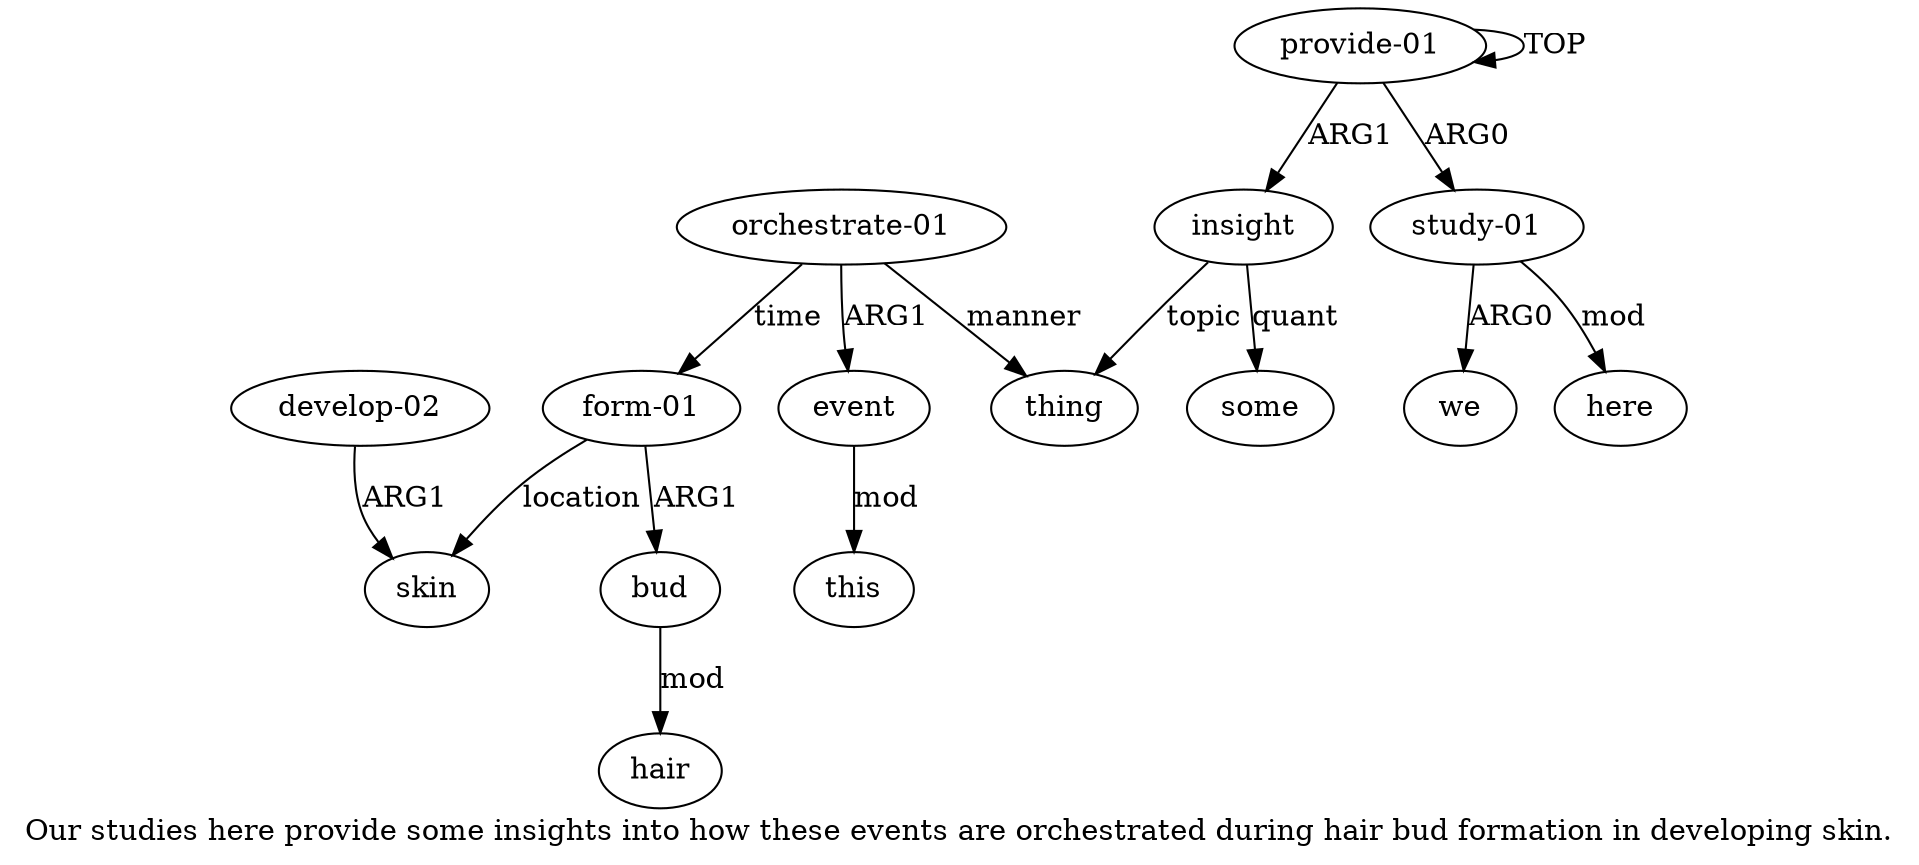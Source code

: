 digraph  {
	graph [label="Our studies here provide some insights into how these events are orchestrated during hair bud formation in developing skin."];
	node [label="\N"];
	a14	 [color=black,
		gold_ind=14,
		gold_label="develop-02",
		label="develop-02",
		test_ind=14,
		test_label="develop-02"];
	a13	 [color=black,
		gold_ind=13,
		gold_label=skin,
		label=skin,
		test_ind=13,
		test_label=skin];
	a14 -> a13 [key=0,
	color=black,
	gold_label=ARG1,
	label=ARG1,
	test_label=ARG1];
a11 [color=black,
	gold_ind=11,
	gold_label=bud,
	label=bud,
	test_ind=11,
	test_label=bud];
a12 [color=black,
	gold_ind=12,
	gold_label=hair,
	label=hair,
	test_ind=12,
	test_label=hair];
a11 -> a12 [key=0,
color=black,
gold_label=mod,
label=mod,
test_label=mod];
a10 [color=black,
gold_ind=10,
gold_label="form-01",
label="form-01",
test_ind=10,
test_label="form-01"];
a10 -> a11 [key=0,
color=black,
gold_label=ARG1,
label=ARG1,
test_label=ARG1];
a10 -> a13 [key=0,
color=black,
gold_label=location,
label=location,
test_label=location];
a1 [color=black,
gold_ind=1,
gold_label="study-01",
label="study-01",
test_ind=1,
test_label="study-01"];
a3 [color=black,
gold_ind=3,
gold_label=here,
label=here,
test_ind=3,
test_label=here];
a1 -> a3 [key=0,
color=black,
gold_label=mod,
label=mod,
test_label=mod];
a2 [color=black,
gold_ind=2,
gold_label=we,
label=we,
test_ind=2,
test_label=we];
a1 -> a2 [key=0,
color=black,
gold_label=ARG0,
label=ARG0,
test_label=ARG0];
a0 [color=black,
gold_ind=0,
gold_label="provide-01",
label="provide-01",
test_ind=0,
test_label="provide-01"];
a0 -> a1 [key=0,
color=black,
gold_label=ARG0,
label=ARG0,
test_label=ARG0];
a0 -> a0 [key=0,
color=black,
gold_label=TOP,
label=TOP,
test_label=TOP];
a4 [color=black,
gold_ind=4,
gold_label=insight,
label=insight,
test_ind=4,
test_label=insight];
a0 -> a4 [key=0,
color=black,
gold_label=ARG1,
label=ARG1,
test_label=ARG1];
a5 [color=black,
gold_ind=5,
gold_label=some,
label=some,
test_ind=5,
test_label=some];
a4 -> a5 [key=0,
color=black,
gold_label=quant,
label=quant,
test_label=quant];
a6 [color=black,
gold_ind=6,
gold_label=thing,
label=thing,
test_ind=6,
test_label=thing];
a4 -> a6 [key=0,
color=black,
gold_label=topic,
label=topic,
test_label=topic];
a7 [color=black,
gold_ind=7,
gold_label="orchestrate-01",
label="orchestrate-01",
test_ind=7,
test_label="orchestrate-01"];
a7 -> a10 [key=0,
color=black,
gold_label=time,
label=time,
test_label=time];
a7 -> a6 [key=0,
color=black,
gold_label=manner,
label=manner,
test_label=manner];
a8 [color=black,
gold_ind=8,
gold_label=event,
label=event,
test_ind=8,
test_label=event];
a7 -> a8 [key=0,
color=black,
gold_label=ARG1,
label=ARG1,
test_label=ARG1];
a9 [color=black,
gold_ind=9,
gold_label=this,
label=this,
test_ind=9,
test_label=this];
a8 -> a9 [key=0,
color=black,
gold_label=mod,
label=mod,
test_label=mod];
}
